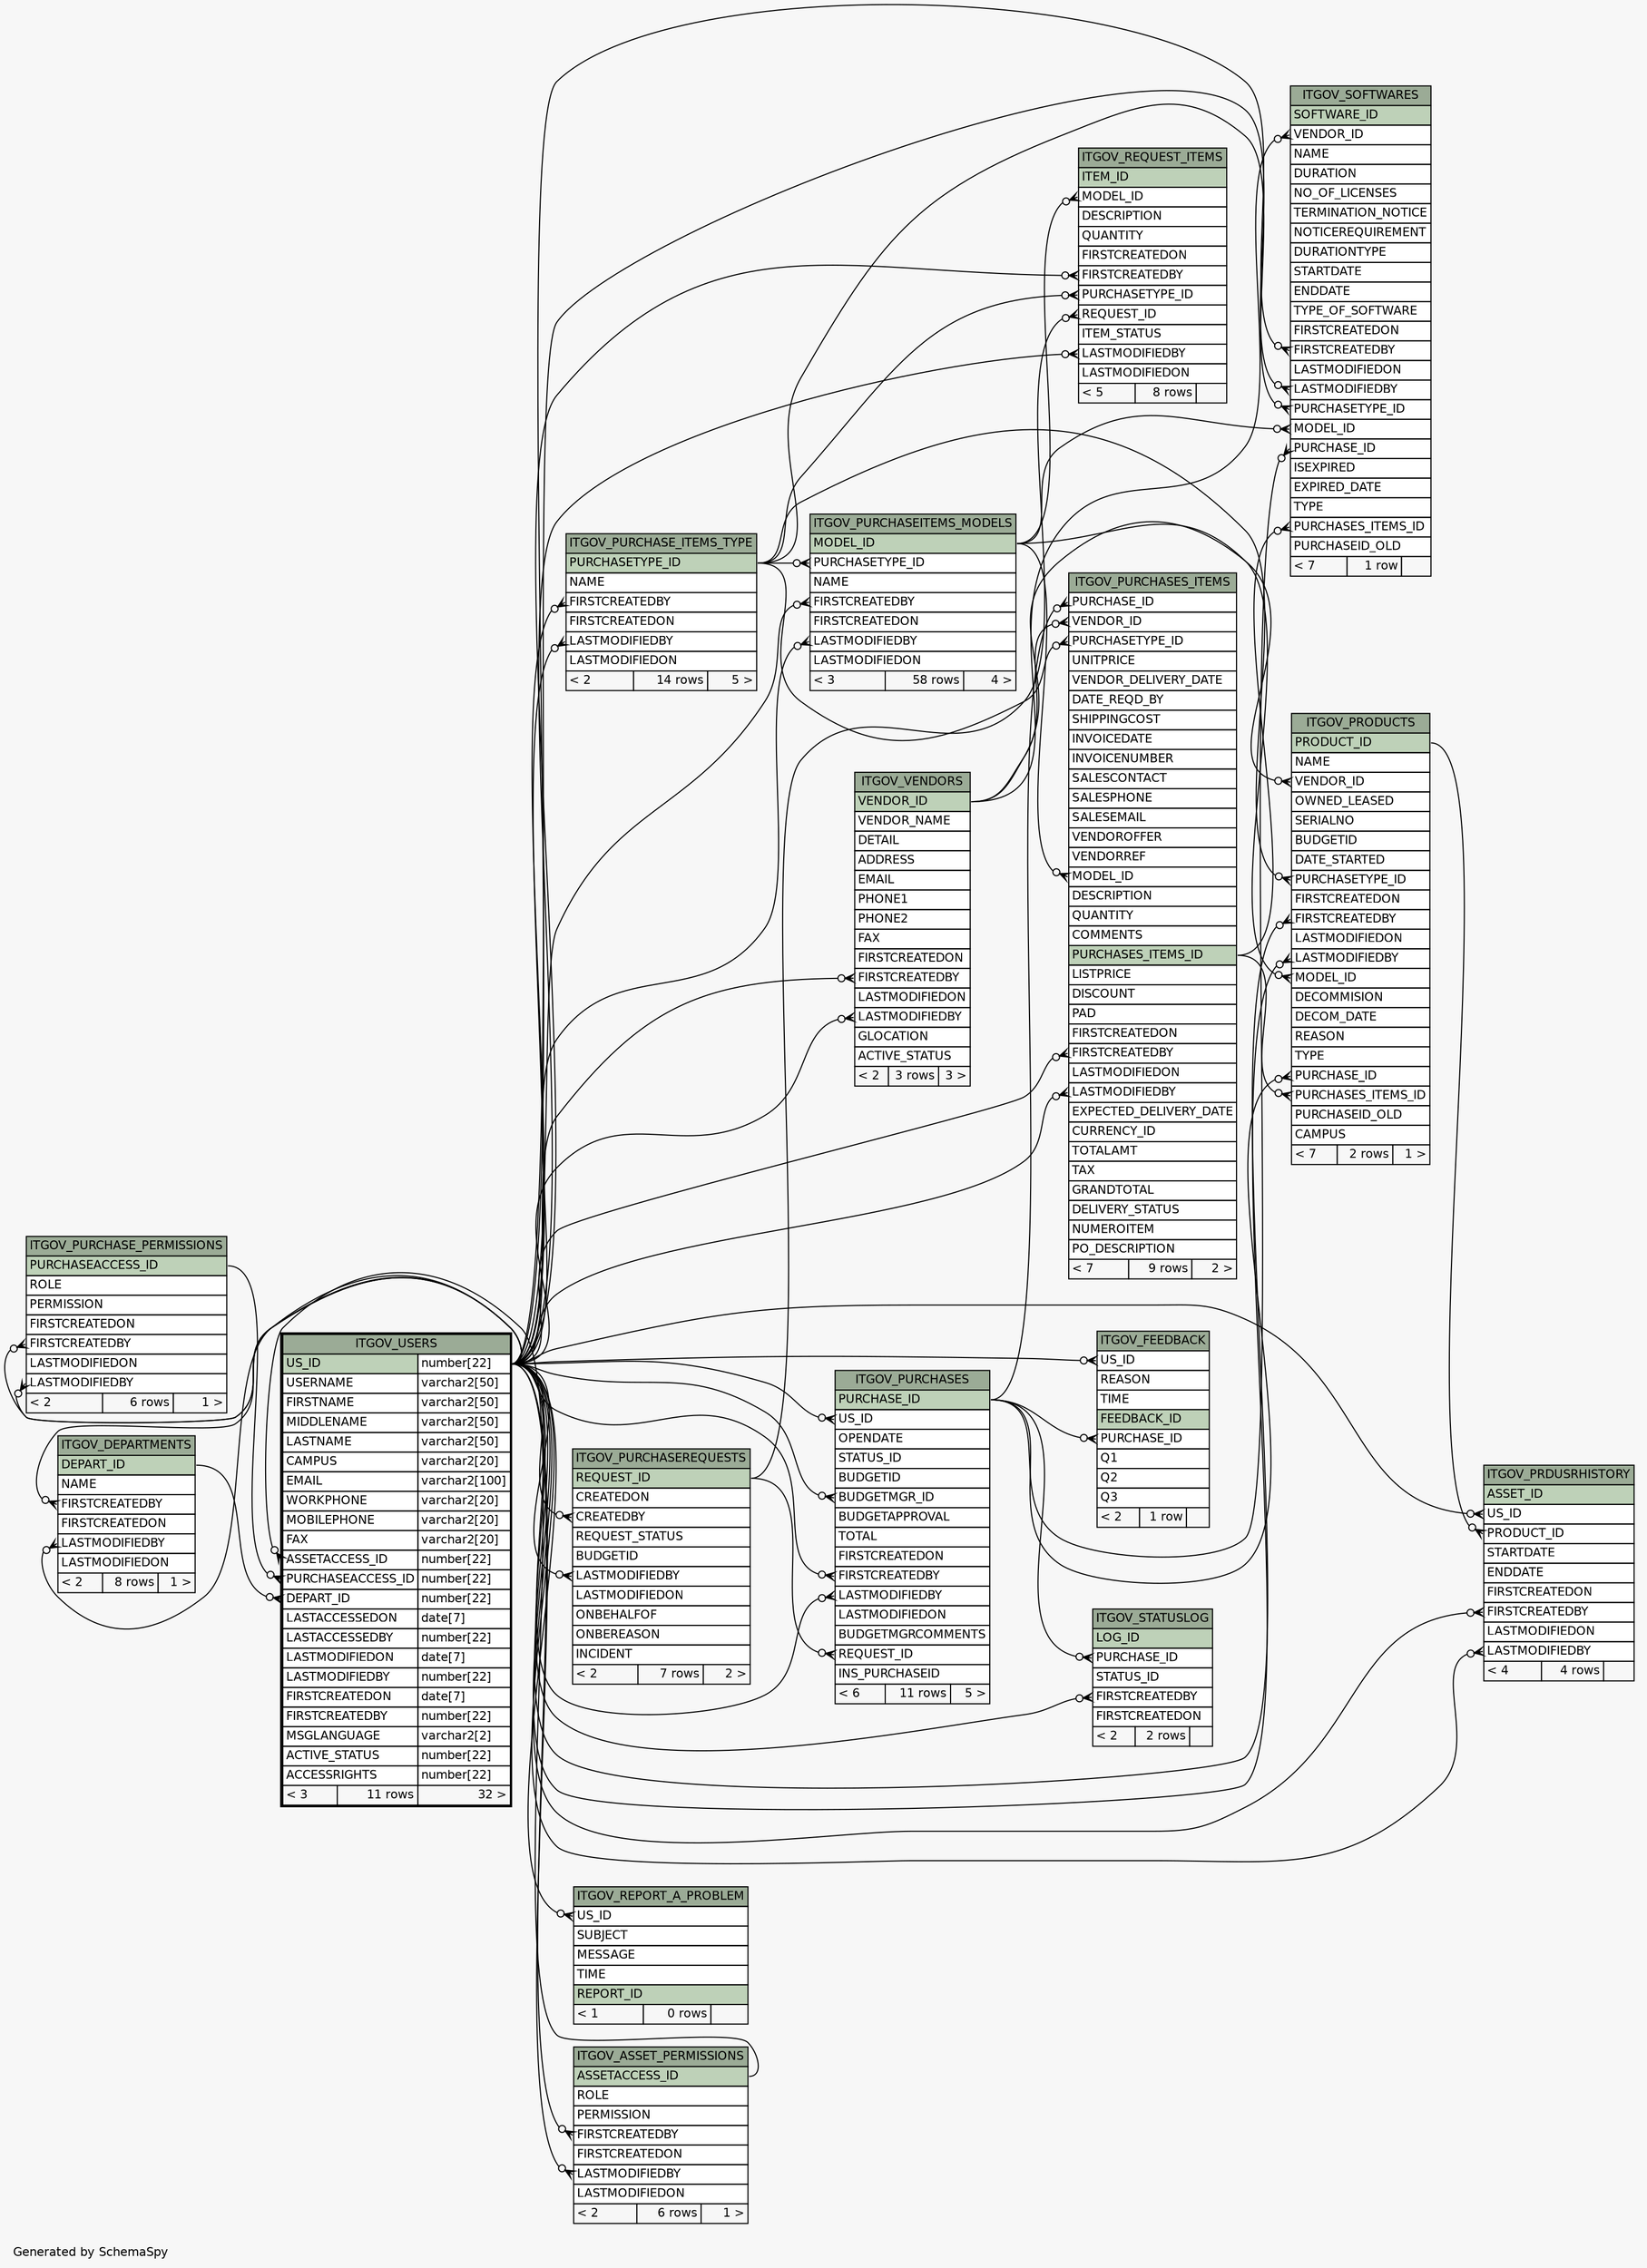 // dot 2.28.0 on Windows 7 6.1
// SchemaSpy rev 590
digraph "oneDegreeRelationshipsDiagram" {
  graph [
    rankdir="RL"
    bgcolor="#f7f7f7"
    label="\nGenerated by SchemaSpy"
    labeljust="l"
    nodesep="0.18"
    ranksep="0.46"
    fontname="Helvetica"
    fontsize="11"
  ];
  node [
    fontname="Helvetica"
    fontsize="11"
    shape="plaintext"
  ];
  edge [
    arrowsize="0.8"
  ];
  "ITGOV_ASSET_PERMISSIONS":"FIRSTCREATEDBY":w -> "ITGOV_USERS":"US_ID.type":e [arrowhead=none dir=back arrowtail=crowodot];
  "ITGOV_ASSET_PERMISSIONS":"LASTMODIFIEDBY":w -> "ITGOV_USERS":"US_ID.type":e [arrowhead=none dir=back arrowtail=crowodot];
  "ITGOV_DEPARTMENTS":"FIRSTCREATEDBY":w -> "ITGOV_USERS":"US_ID.type":e [arrowhead=none dir=back arrowtail=crowodot];
  "ITGOV_DEPARTMENTS":"LASTMODIFIEDBY":w -> "ITGOV_USERS":"US_ID.type":e [arrowhead=none dir=back arrowtail=crowodot];
  "ITGOV_FEEDBACK":"PURCHASE_ID":w -> "ITGOV_PURCHASES":"PURCHASE_ID":e [arrowhead=none dir=back arrowtail=crowodot];
  "ITGOV_FEEDBACK":"US_ID":w -> "ITGOV_USERS":"US_ID.type":e [arrowhead=none dir=back arrowtail=crowodot];
  "ITGOV_PRDUSRHISTORY":"FIRSTCREATEDBY":w -> "ITGOV_USERS":"US_ID.type":e [arrowhead=none dir=back arrowtail=crowodot];
  "ITGOV_PRDUSRHISTORY":"LASTMODIFIEDBY":w -> "ITGOV_USERS":"US_ID.type":e [arrowhead=none dir=back arrowtail=crowodot];
  "ITGOV_PRDUSRHISTORY":"PRODUCT_ID":w -> "ITGOV_PRODUCTS":"PRODUCT_ID":e [arrowhead=none dir=back arrowtail=crowodot];
  "ITGOV_PRDUSRHISTORY":"US_ID":w -> "ITGOV_USERS":"US_ID.type":e [arrowhead=none dir=back arrowtail=crowodot];
  "ITGOV_PRODUCTS":"FIRSTCREATEDBY":w -> "ITGOV_USERS":"US_ID.type":e [arrowhead=none dir=back arrowtail=crowodot];
  "ITGOV_PRODUCTS":"LASTMODIFIEDBY":w -> "ITGOV_USERS":"US_ID.type":e [arrowhead=none dir=back arrowtail=crowodot];
  "ITGOV_PRODUCTS":"MODEL_ID":w -> "ITGOV_PURCHASEITEMS_MODELS":"MODEL_ID":e [arrowhead=none dir=back arrowtail=crowodot];
  "ITGOV_PRODUCTS":"PURCHASE_ID":w -> "ITGOV_PURCHASES":"PURCHASE_ID":e [arrowhead=none dir=back arrowtail=crowodot];
  "ITGOV_PRODUCTS":"PURCHASES_ITEMS_ID":w -> "ITGOV_PURCHASES_ITEMS":"PURCHASES_ITEMS_ID":e [arrowhead=none dir=back arrowtail=crowodot];
  "ITGOV_PRODUCTS":"PURCHASETYPE_ID":w -> "ITGOV_PURCHASE_ITEMS_TYPE":"PURCHASETYPE_ID":e [arrowhead=none dir=back arrowtail=crowodot];
  "ITGOV_PRODUCTS":"VENDOR_ID":w -> "ITGOV_VENDORS":"VENDOR_ID":e [arrowhead=none dir=back arrowtail=crowodot];
  "ITGOV_PURCHASE_ITEMS_TYPE":"FIRSTCREATEDBY":w -> "ITGOV_USERS":"US_ID.type":e [arrowhead=none dir=back arrowtail=crowodot];
  "ITGOV_PURCHASE_ITEMS_TYPE":"LASTMODIFIEDBY":w -> "ITGOV_USERS":"US_ID.type":e [arrowhead=none dir=back arrowtail=crowodot];
  "ITGOV_PURCHASE_PERMISSIONS":"FIRSTCREATEDBY":w -> "ITGOV_USERS":"US_ID.type":e [arrowhead=none dir=back arrowtail=crowodot];
  "ITGOV_PURCHASE_PERMISSIONS":"LASTMODIFIEDBY":w -> "ITGOV_USERS":"US_ID.type":e [arrowhead=none dir=back arrowtail=crowodot];
  "ITGOV_PURCHASEITEMS_MODELS":"FIRSTCREATEDBY":w -> "ITGOV_USERS":"US_ID.type":e [arrowhead=none dir=back arrowtail=crowodot];
  "ITGOV_PURCHASEITEMS_MODELS":"LASTMODIFIEDBY":w -> "ITGOV_USERS":"US_ID.type":e [arrowhead=none dir=back arrowtail=crowodot];
  "ITGOV_PURCHASEITEMS_MODELS":"PURCHASETYPE_ID":w -> "ITGOV_PURCHASE_ITEMS_TYPE":"PURCHASETYPE_ID":e [arrowhead=none dir=back arrowtail=crowodot];
  "ITGOV_PURCHASEREQUESTS":"CREATEDBY":w -> "ITGOV_USERS":"US_ID.type":e [arrowhead=none dir=back arrowtail=crowodot];
  "ITGOV_PURCHASEREQUESTS":"LASTMODIFIEDBY":w -> "ITGOV_USERS":"US_ID.type":e [arrowhead=none dir=back arrowtail=crowodot];
  "ITGOV_PURCHASES":"BUDGETMGR_ID":w -> "ITGOV_USERS":"US_ID.type":e [arrowhead=none dir=back arrowtail=crowodot];
  "ITGOV_PURCHASES":"FIRSTCREATEDBY":w -> "ITGOV_USERS":"US_ID.type":e [arrowhead=none dir=back arrowtail=crowodot];
  "ITGOV_PURCHASES":"LASTMODIFIEDBY":w -> "ITGOV_USERS":"US_ID.type":e [arrowhead=none dir=back arrowtail=crowodot];
  "ITGOV_PURCHASES":"REQUEST_ID":w -> "ITGOV_PURCHASEREQUESTS":"REQUEST_ID":e [arrowhead=none dir=back arrowtail=crowodot];
  "ITGOV_PURCHASES":"US_ID":w -> "ITGOV_USERS":"US_ID.type":e [arrowhead=none dir=back arrowtail=crowodot];
  "ITGOV_PURCHASES_ITEMS":"FIRSTCREATEDBY":w -> "ITGOV_USERS":"US_ID.type":e [arrowhead=none dir=back arrowtail=crowodot];
  "ITGOV_PURCHASES_ITEMS":"LASTMODIFIEDBY":w -> "ITGOV_USERS":"US_ID.type":e [arrowhead=none dir=back arrowtail=crowodot];
  "ITGOV_PURCHASES_ITEMS":"MODEL_ID":w -> "ITGOV_PURCHASEITEMS_MODELS":"MODEL_ID":e [arrowhead=none dir=back arrowtail=crowodot];
  "ITGOV_PURCHASES_ITEMS":"PURCHASE_ID":w -> "ITGOV_PURCHASES":"PURCHASE_ID":e [arrowhead=none dir=back arrowtail=crowodot];
  "ITGOV_PURCHASES_ITEMS":"PURCHASETYPE_ID":w -> "ITGOV_PURCHASE_ITEMS_TYPE":"PURCHASETYPE_ID":e [arrowhead=none dir=back arrowtail=crowodot];
  "ITGOV_PURCHASES_ITEMS":"VENDOR_ID":w -> "ITGOV_VENDORS":"VENDOR_ID":e [arrowhead=none dir=back arrowtail=crowodot];
  "ITGOV_REPORT_A_PROBLEM":"US_ID":w -> "ITGOV_USERS":"US_ID.type":e [arrowhead=none dir=back arrowtail=crowodot];
  "ITGOV_REQUEST_ITEMS":"FIRSTCREATEDBY":w -> "ITGOV_USERS":"US_ID.type":e [arrowhead=none dir=back arrowtail=crowodot];
  "ITGOV_REQUEST_ITEMS":"LASTMODIFIEDBY":w -> "ITGOV_USERS":"US_ID.type":e [arrowhead=none dir=back arrowtail=crowodot];
  "ITGOV_REQUEST_ITEMS":"MODEL_ID":w -> "ITGOV_PURCHASEITEMS_MODELS":"MODEL_ID":e [arrowhead=none dir=back arrowtail=crowodot];
  "ITGOV_REQUEST_ITEMS":"PURCHASETYPE_ID":w -> "ITGOV_PURCHASE_ITEMS_TYPE":"PURCHASETYPE_ID":e [arrowhead=none dir=back arrowtail=crowodot];
  "ITGOV_REQUEST_ITEMS":"REQUEST_ID":w -> "ITGOV_PURCHASEREQUESTS":"REQUEST_ID":e [arrowhead=none dir=back arrowtail=crowodot];
  "ITGOV_SOFTWARES":"FIRSTCREATEDBY":w -> "ITGOV_USERS":"US_ID.type":e [arrowhead=none dir=back arrowtail=crowodot];
  "ITGOV_SOFTWARES":"LASTMODIFIEDBY":w -> "ITGOV_USERS":"US_ID.type":e [arrowhead=none dir=back arrowtail=crowodot];
  "ITGOV_SOFTWARES":"MODEL_ID":w -> "ITGOV_PURCHASEITEMS_MODELS":"MODEL_ID":e [arrowhead=none dir=back arrowtail=crowodot];
  "ITGOV_SOFTWARES":"PURCHASE_ID":w -> "ITGOV_PURCHASES":"PURCHASE_ID":e [arrowhead=none dir=back arrowtail=crowodot];
  "ITGOV_SOFTWARES":"PURCHASES_ITEMS_ID":w -> "ITGOV_PURCHASES_ITEMS":"PURCHASES_ITEMS_ID":e [arrowhead=none dir=back arrowtail=crowodot];
  "ITGOV_SOFTWARES":"PURCHASETYPE_ID":w -> "ITGOV_PURCHASE_ITEMS_TYPE":"PURCHASETYPE_ID":e [arrowhead=none dir=back arrowtail=crowodot];
  "ITGOV_SOFTWARES":"VENDOR_ID":w -> "ITGOV_VENDORS":"VENDOR_ID":e [arrowhead=none dir=back arrowtail=crowodot];
  "ITGOV_STATUSLOG":"FIRSTCREATEDBY":w -> "ITGOV_USERS":"US_ID.type":e [arrowhead=none dir=back arrowtail=crowodot];
  "ITGOV_STATUSLOG":"PURCHASE_ID":w -> "ITGOV_PURCHASES":"PURCHASE_ID":e [arrowhead=none dir=back arrowtail=crowodot];
  "ITGOV_USERS":"ASSETACCESS_ID":w -> "ITGOV_ASSET_PERMISSIONS":"ASSETACCESS_ID":e [arrowhead=none dir=back arrowtail=crowodot];
  "ITGOV_USERS":"DEPART_ID":w -> "ITGOV_DEPARTMENTS":"DEPART_ID":e [arrowhead=none dir=back arrowtail=crowodot];
  "ITGOV_USERS":"PURCHASEACCESS_ID":w -> "ITGOV_PURCHASE_PERMISSIONS":"PURCHASEACCESS_ID":e [arrowhead=none dir=back arrowtail=crowodot];
  "ITGOV_VENDORS":"FIRSTCREATEDBY":w -> "ITGOV_USERS":"US_ID.type":e [arrowhead=none dir=back arrowtail=crowodot];
  "ITGOV_VENDORS":"LASTMODIFIEDBY":w -> "ITGOV_USERS":"US_ID.type":e [arrowhead=none dir=back arrowtail=crowodot];
  "ITGOV_ASSET_PERMISSIONS" [
    label=<
    <TABLE BORDER="0" CELLBORDER="1" CELLSPACING="0" BGCOLOR="#ffffff">
      <TR><TD COLSPAN="3" BGCOLOR="#9bab96" ALIGN="CENTER">ITGOV_ASSET_PERMISSIONS</TD></TR>
      <TR><TD PORT="ASSETACCESS_ID" COLSPAN="3" BGCOLOR="#bed1b8" ALIGN="LEFT">ASSETACCESS_ID</TD></TR>
      <TR><TD PORT="ROLE" COLSPAN="3" ALIGN="LEFT">ROLE</TD></TR>
      <TR><TD PORT="PERMISSION" COLSPAN="3" ALIGN="LEFT">PERMISSION</TD></TR>
      <TR><TD PORT="FIRSTCREATEDBY" COLSPAN="3" ALIGN="LEFT">FIRSTCREATEDBY</TD></TR>
      <TR><TD PORT="FIRSTCREATEDON" COLSPAN="3" ALIGN="LEFT">FIRSTCREATEDON</TD></TR>
      <TR><TD PORT="LASTMODIFIEDBY" COLSPAN="3" ALIGN="LEFT">LASTMODIFIEDBY</TD></TR>
      <TR><TD PORT="LASTMODIFIEDON" COLSPAN="3" ALIGN="LEFT">LASTMODIFIEDON</TD></TR>
      <TR><TD ALIGN="LEFT" BGCOLOR="#f7f7f7">&lt; 2</TD><TD ALIGN="RIGHT" BGCOLOR="#f7f7f7">6 rows</TD><TD ALIGN="RIGHT" BGCOLOR="#f7f7f7">1 &gt;</TD></TR>
    </TABLE>>
    URL="ITGOV_ASSET_PERMISSIONS.html"
    tooltip="ITGOV_ASSET_PERMISSIONS"
  ];
  "ITGOV_DEPARTMENTS" [
    label=<
    <TABLE BORDER="0" CELLBORDER="1" CELLSPACING="0" BGCOLOR="#ffffff">
      <TR><TD COLSPAN="3" BGCOLOR="#9bab96" ALIGN="CENTER">ITGOV_DEPARTMENTS</TD></TR>
      <TR><TD PORT="DEPART_ID" COLSPAN="3" BGCOLOR="#bed1b8" ALIGN="LEFT">DEPART_ID</TD></TR>
      <TR><TD PORT="NAME" COLSPAN="3" ALIGN="LEFT">NAME</TD></TR>
      <TR><TD PORT="FIRSTCREATEDBY" COLSPAN="3" ALIGN="LEFT">FIRSTCREATEDBY</TD></TR>
      <TR><TD PORT="FIRSTCREATEDON" COLSPAN="3" ALIGN="LEFT">FIRSTCREATEDON</TD></TR>
      <TR><TD PORT="LASTMODIFIEDBY" COLSPAN="3" ALIGN="LEFT">LASTMODIFIEDBY</TD></TR>
      <TR><TD PORT="LASTMODIFIEDON" COLSPAN="3" ALIGN="LEFT">LASTMODIFIEDON</TD></TR>
      <TR><TD ALIGN="LEFT" BGCOLOR="#f7f7f7">&lt; 2</TD><TD ALIGN="RIGHT" BGCOLOR="#f7f7f7">8 rows</TD><TD ALIGN="RIGHT" BGCOLOR="#f7f7f7">1 &gt;</TD></TR>
    </TABLE>>
    URL="ITGOV_DEPARTMENTS.html"
    tooltip="ITGOV_DEPARTMENTS"
  ];
  "ITGOV_FEEDBACK" [
    label=<
    <TABLE BORDER="0" CELLBORDER="1" CELLSPACING="0" BGCOLOR="#ffffff">
      <TR><TD COLSPAN="3" BGCOLOR="#9bab96" ALIGN="CENTER">ITGOV_FEEDBACK</TD></TR>
      <TR><TD PORT="US_ID" COLSPAN="3" ALIGN="LEFT">US_ID</TD></TR>
      <TR><TD PORT="REASON" COLSPAN="3" ALIGN="LEFT">REASON</TD></TR>
      <TR><TD PORT="TIME" COLSPAN="3" ALIGN="LEFT">TIME</TD></TR>
      <TR><TD PORT="FEEDBACK_ID" COLSPAN="3" BGCOLOR="#bed1b8" ALIGN="LEFT">FEEDBACK_ID</TD></TR>
      <TR><TD PORT="PURCHASE_ID" COLSPAN="3" ALIGN="LEFT">PURCHASE_ID</TD></TR>
      <TR><TD PORT="Q1" COLSPAN="3" ALIGN="LEFT">Q1</TD></TR>
      <TR><TD PORT="Q2" COLSPAN="3" ALIGN="LEFT">Q2</TD></TR>
      <TR><TD PORT="Q3" COLSPAN="3" ALIGN="LEFT">Q3</TD></TR>
      <TR><TD ALIGN="LEFT" BGCOLOR="#f7f7f7">&lt; 2</TD><TD ALIGN="RIGHT" BGCOLOR="#f7f7f7">1 row</TD><TD ALIGN="RIGHT" BGCOLOR="#f7f7f7">  </TD></TR>
    </TABLE>>
    URL="ITGOV_FEEDBACK.html"
    tooltip="ITGOV_FEEDBACK"
  ];
  "ITGOV_PRDUSRHISTORY" [
    label=<
    <TABLE BORDER="0" CELLBORDER="1" CELLSPACING="0" BGCOLOR="#ffffff">
      <TR><TD COLSPAN="3" BGCOLOR="#9bab96" ALIGN="CENTER">ITGOV_PRDUSRHISTORY</TD></TR>
      <TR><TD PORT="ASSET_ID" COLSPAN="3" BGCOLOR="#bed1b8" ALIGN="LEFT">ASSET_ID</TD></TR>
      <TR><TD PORT="US_ID" COLSPAN="3" ALIGN="LEFT">US_ID</TD></TR>
      <TR><TD PORT="PRODUCT_ID" COLSPAN="3" ALIGN="LEFT">PRODUCT_ID</TD></TR>
      <TR><TD PORT="STARTDATE" COLSPAN="3" ALIGN="LEFT">STARTDATE</TD></TR>
      <TR><TD PORT="ENDDATE" COLSPAN="3" ALIGN="LEFT">ENDDATE</TD></TR>
      <TR><TD PORT="FIRSTCREATEDON" COLSPAN="3" ALIGN="LEFT">FIRSTCREATEDON</TD></TR>
      <TR><TD PORT="FIRSTCREATEDBY" COLSPAN="3" ALIGN="LEFT">FIRSTCREATEDBY</TD></TR>
      <TR><TD PORT="LASTMODIFIEDON" COLSPAN="3" ALIGN="LEFT">LASTMODIFIEDON</TD></TR>
      <TR><TD PORT="LASTMODIFIEDBY" COLSPAN="3" ALIGN="LEFT">LASTMODIFIEDBY</TD></TR>
      <TR><TD ALIGN="LEFT" BGCOLOR="#f7f7f7">&lt; 4</TD><TD ALIGN="RIGHT" BGCOLOR="#f7f7f7">4 rows</TD><TD ALIGN="RIGHT" BGCOLOR="#f7f7f7">  </TD></TR>
    </TABLE>>
    URL="ITGOV_PRDUSRHISTORY.html"
    tooltip="ITGOV_PRDUSRHISTORY"
  ];
  "ITGOV_PRODUCTS" [
    label=<
    <TABLE BORDER="0" CELLBORDER="1" CELLSPACING="0" BGCOLOR="#ffffff">
      <TR><TD COLSPAN="3" BGCOLOR="#9bab96" ALIGN="CENTER">ITGOV_PRODUCTS</TD></TR>
      <TR><TD PORT="PRODUCT_ID" COLSPAN="3" BGCOLOR="#bed1b8" ALIGN="LEFT">PRODUCT_ID</TD></TR>
      <TR><TD PORT="NAME" COLSPAN="3" ALIGN="LEFT">NAME</TD></TR>
      <TR><TD PORT="VENDOR_ID" COLSPAN="3" ALIGN="LEFT">VENDOR_ID</TD></TR>
      <TR><TD PORT="OWNED_LEASED" COLSPAN="3" ALIGN="LEFT">OWNED_LEASED</TD></TR>
      <TR><TD PORT="SERIALNO" COLSPAN="3" ALIGN="LEFT">SERIALNO</TD></TR>
      <TR><TD PORT="BUDGETID" COLSPAN="3" ALIGN="LEFT">BUDGETID</TD></TR>
      <TR><TD PORT="DATE_STARTED" COLSPAN="3" ALIGN="LEFT">DATE_STARTED</TD></TR>
      <TR><TD PORT="PURCHASETYPE_ID" COLSPAN="3" ALIGN="LEFT">PURCHASETYPE_ID</TD></TR>
      <TR><TD PORT="FIRSTCREATEDON" COLSPAN="3" ALIGN="LEFT">FIRSTCREATEDON</TD></TR>
      <TR><TD PORT="FIRSTCREATEDBY" COLSPAN="3" ALIGN="LEFT">FIRSTCREATEDBY</TD></TR>
      <TR><TD PORT="LASTMODIFIEDON" COLSPAN="3" ALIGN="LEFT">LASTMODIFIEDON</TD></TR>
      <TR><TD PORT="LASTMODIFIEDBY" COLSPAN="3" ALIGN="LEFT">LASTMODIFIEDBY</TD></TR>
      <TR><TD PORT="MODEL_ID" COLSPAN="3" ALIGN="LEFT">MODEL_ID</TD></TR>
      <TR><TD PORT="DECOMMISION" COLSPAN="3" ALIGN="LEFT">DECOMMISION</TD></TR>
      <TR><TD PORT="DECOM_DATE" COLSPAN="3" ALIGN="LEFT">DECOM_DATE</TD></TR>
      <TR><TD PORT="REASON" COLSPAN="3" ALIGN="LEFT">REASON</TD></TR>
      <TR><TD PORT="TYPE" COLSPAN="3" ALIGN="LEFT">TYPE</TD></TR>
      <TR><TD PORT="PURCHASE_ID" COLSPAN="3" ALIGN="LEFT">PURCHASE_ID</TD></TR>
      <TR><TD PORT="PURCHASES_ITEMS_ID" COLSPAN="3" ALIGN="LEFT">PURCHASES_ITEMS_ID</TD></TR>
      <TR><TD PORT="PURCHASEID_OLD" COLSPAN="3" ALIGN="LEFT">PURCHASEID_OLD</TD></TR>
      <TR><TD PORT="CAMPUS" COLSPAN="3" ALIGN="LEFT">CAMPUS</TD></TR>
      <TR><TD ALIGN="LEFT" BGCOLOR="#f7f7f7">&lt; 7</TD><TD ALIGN="RIGHT" BGCOLOR="#f7f7f7">2 rows</TD><TD ALIGN="RIGHT" BGCOLOR="#f7f7f7">1 &gt;</TD></TR>
    </TABLE>>
    URL="ITGOV_PRODUCTS.html"
    tooltip="ITGOV_PRODUCTS"
  ];
  "ITGOV_PURCHASE_ITEMS_TYPE" [
    label=<
    <TABLE BORDER="0" CELLBORDER="1" CELLSPACING="0" BGCOLOR="#ffffff">
      <TR><TD COLSPAN="3" BGCOLOR="#9bab96" ALIGN="CENTER">ITGOV_PURCHASE_ITEMS_TYPE</TD></TR>
      <TR><TD PORT="PURCHASETYPE_ID" COLSPAN="3" BGCOLOR="#bed1b8" ALIGN="LEFT">PURCHASETYPE_ID</TD></TR>
      <TR><TD PORT="NAME" COLSPAN="3" ALIGN="LEFT">NAME</TD></TR>
      <TR><TD PORT="FIRSTCREATEDBY" COLSPAN="3" ALIGN="LEFT">FIRSTCREATEDBY</TD></TR>
      <TR><TD PORT="FIRSTCREATEDON" COLSPAN="3" ALIGN="LEFT">FIRSTCREATEDON</TD></TR>
      <TR><TD PORT="LASTMODIFIEDBY" COLSPAN="3" ALIGN="LEFT">LASTMODIFIEDBY</TD></TR>
      <TR><TD PORT="LASTMODIFIEDON" COLSPAN="3" ALIGN="LEFT">LASTMODIFIEDON</TD></TR>
      <TR><TD ALIGN="LEFT" BGCOLOR="#f7f7f7">&lt; 2</TD><TD ALIGN="RIGHT" BGCOLOR="#f7f7f7">14 rows</TD><TD ALIGN="RIGHT" BGCOLOR="#f7f7f7">5 &gt;</TD></TR>
    </TABLE>>
    URL="ITGOV_PURCHASE_ITEMS_TYPE.html"
    tooltip="ITGOV_PURCHASE_ITEMS_TYPE"
  ];
  "ITGOV_PURCHASE_PERMISSIONS" [
    label=<
    <TABLE BORDER="0" CELLBORDER="1" CELLSPACING="0" BGCOLOR="#ffffff">
      <TR><TD COLSPAN="3" BGCOLOR="#9bab96" ALIGN="CENTER">ITGOV_PURCHASE_PERMISSIONS</TD></TR>
      <TR><TD PORT="PURCHASEACCESS_ID" COLSPAN="3" BGCOLOR="#bed1b8" ALIGN="LEFT">PURCHASEACCESS_ID</TD></TR>
      <TR><TD PORT="ROLE" COLSPAN="3" ALIGN="LEFT">ROLE</TD></TR>
      <TR><TD PORT="PERMISSION" COLSPAN="3" ALIGN="LEFT">PERMISSION</TD></TR>
      <TR><TD PORT="FIRSTCREATEDON" COLSPAN="3" ALIGN="LEFT">FIRSTCREATEDON</TD></TR>
      <TR><TD PORT="FIRSTCREATEDBY" COLSPAN="3" ALIGN="LEFT">FIRSTCREATEDBY</TD></TR>
      <TR><TD PORT="LASTMODIFIEDON" COLSPAN="3" ALIGN="LEFT">LASTMODIFIEDON</TD></TR>
      <TR><TD PORT="LASTMODIFIEDBY" COLSPAN="3" ALIGN="LEFT">LASTMODIFIEDBY</TD></TR>
      <TR><TD ALIGN="LEFT" BGCOLOR="#f7f7f7">&lt; 2</TD><TD ALIGN="RIGHT" BGCOLOR="#f7f7f7">6 rows</TD><TD ALIGN="RIGHT" BGCOLOR="#f7f7f7">1 &gt;</TD></TR>
    </TABLE>>
    URL="ITGOV_PURCHASE_PERMISSIONS.html"
    tooltip="ITGOV_PURCHASE_PERMISSIONS"
  ];
  "ITGOV_PURCHASEITEMS_MODELS" [
    label=<
    <TABLE BORDER="0" CELLBORDER="1" CELLSPACING="0" BGCOLOR="#ffffff">
      <TR><TD COLSPAN="3" BGCOLOR="#9bab96" ALIGN="CENTER">ITGOV_PURCHASEITEMS_MODELS</TD></TR>
      <TR><TD PORT="MODEL_ID" COLSPAN="3" BGCOLOR="#bed1b8" ALIGN="LEFT">MODEL_ID</TD></TR>
      <TR><TD PORT="PURCHASETYPE_ID" COLSPAN="3" ALIGN="LEFT">PURCHASETYPE_ID</TD></TR>
      <TR><TD PORT="NAME" COLSPAN="3" ALIGN="LEFT">NAME</TD></TR>
      <TR><TD PORT="FIRSTCREATEDBY" COLSPAN="3" ALIGN="LEFT">FIRSTCREATEDBY</TD></TR>
      <TR><TD PORT="FIRSTCREATEDON" COLSPAN="3" ALIGN="LEFT">FIRSTCREATEDON</TD></TR>
      <TR><TD PORT="LASTMODIFIEDBY" COLSPAN="3" ALIGN="LEFT">LASTMODIFIEDBY</TD></TR>
      <TR><TD PORT="LASTMODIFIEDON" COLSPAN="3" ALIGN="LEFT">LASTMODIFIEDON</TD></TR>
      <TR><TD ALIGN="LEFT" BGCOLOR="#f7f7f7">&lt; 3</TD><TD ALIGN="RIGHT" BGCOLOR="#f7f7f7">58 rows</TD><TD ALIGN="RIGHT" BGCOLOR="#f7f7f7">4 &gt;</TD></TR>
    </TABLE>>
    URL="ITGOV_PURCHASEITEMS_MODELS.html"
    tooltip="ITGOV_PURCHASEITEMS_MODELS"
  ];
  "ITGOV_PURCHASEREQUESTS" [
    label=<
    <TABLE BORDER="0" CELLBORDER="1" CELLSPACING="0" BGCOLOR="#ffffff">
      <TR><TD COLSPAN="3" BGCOLOR="#9bab96" ALIGN="CENTER">ITGOV_PURCHASEREQUESTS</TD></TR>
      <TR><TD PORT="REQUEST_ID" COLSPAN="3" BGCOLOR="#bed1b8" ALIGN="LEFT">REQUEST_ID</TD></TR>
      <TR><TD PORT="CREATEDON" COLSPAN="3" ALIGN="LEFT">CREATEDON</TD></TR>
      <TR><TD PORT="CREATEDBY" COLSPAN="3" ALIGN="LEFT">CREATEDBY</TD></TR>
      <TR><TD PORT="REQUEST_STATUS" COLSPAN="3" ALIGN="LEFT">REQUEST_STATUS</TD></TR>
      <TR><TD PORT="BUDGETID" COLSPAN="3" ALIGN="LEFT">BUDGETID</TD></TR>
      <TR><TD PORT="LASTMODIFIEDBY" COLSPAN="3" ALIGN="LEFT">LASTMODIFIEDBY</TD></TR>
      <TR><TD PORT="LASTMODIFIEDON" COLSPAN="3" ALIGN="LEFT">LASTMODIFIEDON</TD></TR>
      <TR><TD PORT="ONBEHALFOF" COLSPAN="3" ALIGN="LEFT">ONBEHALFOF</TD></TR>
      <TR><TD PORT="ONBEREASON" COLSPAN="3" ALIGN="LEFT">ONBEREASON</TD></TR>
      <TR><TD PORT="INCIDENT" COLSPAN="3" ALIGN="LEFT">INCIDENT</TD></TR>
      <TR><TD ALIGN="LEFT" BGCOLOR="#f7f7f7">&lt; 2</TD><TD ALIGN="RIGHT" BGCOLOR="#f7f7f7">7 rows</TD><TD ALIGN="RIGHT" BGCOLOR="#f7f7f7">2 &gt;</TD></TR>
    </TABLE>>
    URL="ITGOV_PURCHASEREQUESTS.html"
    tooltip="ITGOV_PURCHASEREQUESTS"
  ];
  "ITGOV_PURCHASES" [
    label=<
    <TABLE BORDER="0" CELLBORDER="1" CELLSPACING="0" BGCOLOR="#ffffff">
      <TR><TD COLSPAN="3" BGCOLOR="#9bab96" ALIGN="CENTER">ITGOV_PURCHASES</TD></TR>
      <TR><TD PORT="PURCHASE_ID" COLSPAN="3" BGCOLOR="#bed1b8" ALIGN="LEFT">PURCHASE_ID</TD></TR>
      <TR><TD PORT="US_ID" COLSPAN="3" ALIGN="LEFT">US_ID</TD></TR>
      <TR><TD PORT="OPENDATE" COLSPAN="3" ALIGN="LEFT">OPENDATE</TD></TR>
      <TR><TD PORT="STATUS_ID" COLSPAN="3" ALIGN="LEFT">STATUS_ID</TD></TR>
      <TR><TD PORT="BUDGETID" COLSPAN="3" ALIGN="LEFT">BUDGETID</TD></TR>
      <TR><TD PORT="BUDGETMGR_ID" COLSPAN="3" ALIGN="LEFT">BUDGETMGR_ID</TD></TR>
      <TR><TD PORT="BUDGETAPPROVAL" COLSPAN="3" ALIGN="LEFT">BUDGETAPPROVAL</TD></TR>
      <TR><TD PORT="TOTAL" COLSPAN="3" ALIGN="LEFT">TOTAL</TD></TR>
      <TR><TD PORT="FIRSTCREATEDON" COLSPAN="3" ALIGN="LEFT">FIRSTCREATEDON</TD></TR>
      <TR><TD PORT="FIRSTCREATEDBY" COLSPAN="3" ALIGN="LEFT">FIRSTCREATEDBY</TD></TR>
      <TR><TD PORT="LASTMODIFIEDBY" COLSPAN="3" ALIGN="LEFT">LASTMODIFIEDBY</TD></TR>
      <TR><TD PORT="LASTMODIFIEDON" COLSPAN="3" ALIGN="LEFT">LASTMODIFIEDON</TD></TR>
      <TR><TD PORT="BUDGETMGRCOMMENTS" COLSPAN="3" ALIGN="LEFT">BUDGETMGRCOMMENTS</TD></TR>
      <TR><TD PORT="REQUEST_ID" COLSPAN="3" ALIGN="LEFT">REQUEST_ID</TD></TR>
      <TR><TD PORT="INS_PURCHASEID" COLSPAN="3" ALIGN="LEFT">INS_PURCHASEID</TD></TR>
      <TR><TD ALIGN="LEFT" BGCOLOR="#f7f7f7">&lt; 6</TD><TD ALIGN="RIGHT" BGCOLOR="#f7f7f7">11 rows</TD><TD ALIGN="RIGHT" BGCOLOR="#f7f7f7">5 &gt;</TD></TR>
    </TABLE>>
    URL="ITGOV_PURCHASES.html"
    tooltip="ITGOV_PURCHASES"
  ];
  "ITGOV_PURCHASES_ITEMS" [
    label=<
    <TABLE BORDER="0" CELLBORDER="1" CELLSPACING="0" BGCOLOR="#ffffff">
      <TR><TD COLSPAN="3" BGCOLOR="#9bab96" ALIGN="CENTER">ITGOV_PURCHASES_ITEMS</TD></TR>
      <TR><TD PORT="PURCHASE_ID" COLSPAN="3" ALIGN="LEFT">PURCHASE_ID</TD></TR>
      <TR><TD PORT="VENDOR_ID" COLSPAN="3" ALIGN="LEFT">VENDOR_ID</TD></TR>
      <TR><TD PORT="PURCHASETYPE_ID" COLSPAN="3" ALIGN="LEFT">PURCHASETYPE_ID</TD></TR>
      <TR><TD PORT="UNITPRICE" COLSPAN="3" ALIGN="LEFT">UNITPRICE</TD></TR>
      <TR><TD PORT="VENDOR_DELIVERY_DATE" COLSPAN="3" ALIGN="LEFT">VENDOR_DELIVERY_DATE</TD></TR>
      <TR><TD PORT="DATE_REQD_BY" COLSPAN="3" ALIGN="LEFT">DATE_REQD_BY</TD></TR>
      <TR><TD PORT="SHIPPINGCOST" COLSPAN="3" ALIGN="LEFT">SHIPPINGCOST</TD></TR>
      <TR><TD PORT="INVOICEDATE" COLSPAN="3" ALIGN="LEFT">INVOICEDATE</TD></TR>
      <TR><TD PORT="INVOICENUMBER" COLSPAN="3" ALIGN="LEFT">INVOICENUMBER</TD></TR>
      <TR><TD PORT="SALESCONTACT" COLSPAN="3" ALIGN="LEFT">SALESCONTACT</TD></TR>
      <TR><TD PORT="SALESPHONE" COLSPAN="3" ALIGN="LEFT">SALESPHONE</TD></TR>
      <TR><TD PORT="SALESEMAIL" COLSPAN="3" ALIGN="LEFT">SALESEMAIL</TD></TR>
      <TR><TD PORT="VENDOROFFER" COLSPAN="3" ALIGN="LEFT">VENDOROFFER</TD></TR>
      <TR><TD PORT="VENDORREF" COLSPAN="3" ALIGN="LEFT">VENDORREF</TD></TR>
      <TR><TD PORT="MODEL_ID" COLSPAN="3" ALIGN="LEFT">MODEL_ID</TD></TR>
      <TR><TD PORT="DESCRIPTION" COLSPAN="3" ALIGN="LEFT">DESCRIPTION</TD></TR>
      <TR><TD PORT="QUANTITY" COLSPAN="3" ALIGN="LEFT">QUANTITY</TD></TR>
      <TR><TD PORT="COMMENTS" COLSPAN="3" ALIGN="LEFT">COMMENTS</TD></TR>
      <TR><TD PORT="PURCHASES_ITEMS_ID" COLSPAN="3" BGCOLOR="#bed1b8" ALIGN="LEFT">PURCHASES_ITEMS_ID</TD></TR>
      <TR><TD PORT="LISTPRICE" COLSPAN="3" ALIGN="LEFT">LISTPRICE</TD></TR>
      <TR><TD PORT="DISCOUNT" COLSPAN="3" ALIGN="LEFT">DISCOUNT</TD></TR>
      <TR><TD PORT="PAD" COLSPAN="3" ALIGN="LEFT">PAD</TD></TR>
      <TR><TD PORT="FIRSTCREATEDON" COLSPAN="3" ALIGN="LEFT">FIRSTCREATEDON</TD></TR>
      <TR><TD PORT="FIRSTCREATEDBY" COLSPAN="3" ALIGN="LEFT">FIRSTCREATEDBY</TD></TR>
      <TR><TD PORT="LASTMODIFIEDON" COLSPAN="3" ALIGN="LEFT">LASTMODIFIEDON</TD></TR>
      <TR><TD PORT="LASTMODIFIEDBY" COLSPAN="3" ALIGN="LEFT">LASTMODIFIEDBY</TD></TR>
      <TR><TD PORT="EXPECTED_DELIVERY_DATE" COLSPAN="3" ALIGN="LEFT">EXPECTED_DELIVERY_DATE</TD></TR>
      <TR><TD PORT="CURRENCY_ID" COLSPAN="3" ALIGN="LEFT">CURRENCY_ID</TD></TR>
      <TR><TD PORT="TOTALAMT" COLSPAN="3" ALIGN="LEFT">TOTALAMT</TD></TR>
      <TR><TD PORT="TAX" COLSPAN="3" ALIGN="LEFT">TAX</TD></TR>
      <TR><TD PORT="GRANDTOTAL" COLSPAN="3" ALIGN="LEFT">GRANDTOTAL</TD></TR>
      <TR><TD PORT="DELIVERY_STATUS" COLSPAN="3" ALIGN="LEFT">DELIVERY_STATUS</TD></TR>
      <TR><TD PORT="NUMEROITEM" COLSPAN="3" ALIGN="LEFT">NUMEROITEM</TD></TR>
      <TR><TD PORT="PO_DESCRIPTION" COLSPAN="3" ALIGN="LEFT">PO_DESCRIPTION</TD></TR>
      <TR><TD ALIGN="LEFT" BGCOLOR="#f7f7f7">&lt; 7</TD><TD ALIGN="RIGHT" BGCOLOR="#f7f7f7">9 rows</TD><TD ALIGN="RIGHT" BGCOLOR="#f7f7f7">2 &gt;</TD></TR>
    </TABLE>>
    URL="ITGOV_PURCHASES_ITEMS.html"
    tooltip="ITGOV_PURCHASES_ITEMS"
  ];
  "ITGOV_REPORT_A_PROBLEM" [
    label=<
    <TABLE BORDER="0" CELLBORDER="1" CELLSPACING="0" BGCOLOR="#ffffff">
      <TR><TD COLSPAN="3" BGCOLOR="#9bab96" ALIGN="CENTER">ITGOV_REPORT_A_PROBLEM</TD></TR>
      <TR><TD PORT="US_ID" COLSPAN="3" ALIGN="LEFT">US_ID</TD></TR>
      <TR><TD PORT="SUBJECT" COLSPAN="3" ALIGN="LEFT">SUBJECT</TD></TR>
      <TR><TD PORT="MESSAGE" COLSPAN="3" ALIGN="LEFT">MESSAGE</TD></TR>
      <TR><TD PORT="TIME" COLSPAN="3" ALIGN="LEFT">TIME</TD></TR>
      <TR><TD PORT="REPORT_ID" COLSPAN="3" BGCOLOR="#bed1b8" ALIGN="LEFT">REPORT_ID</TD></TR>
      <TR><TD ALIGN="LEFT" BGCOLOR="#f7f7f7">&lt; 1</TD><TD ALIGN="RIGHT" BGCOLOR="#f7f7f7">0 rows</TD><TD ALIGN="RIGHT" BGCOLOR="#f7f7f7">  </TD></TR>
    </TABLE>>
    URL="ITGOV_REPORT_A_PROBLEM.html"
    tooltip="ITGOV_REPORT_A_PROBLEM"
  ];
  "ITGOV_REQUEST_ITEMS" [
    label=<
    <TABLE BORDER="0" CELLBORDER="1" CELLSPACING="0" BGCOLOR="#ffffff">
      <TR><TD COLSPAN="3" BGCOLOR="#9bab96" ALIGN="CENTER">ITGOV_REQUEST_ITEMS</TD></TR>
      <TR><TD PORT="ITEM_ID" COLSPAN="3" BGCOLOR="#bed1b8" ALIGN="LEFT">ITEM_ID</TD></TR>
      <TR><TD PORT="MODEL_ID" COLSPAN="3" ALIGN="LEFT">MODEL_ID</TD></TR>
      <TR><TD PORT="DESCRIPTION" COLSPAN="3" ALIGN="LEFT">DESCRIPTION</TD></TR>
      <TR><TD PORT="QUANTITY" COLSPAN="3" ALIGN="LEFT">QUANTITY</TD></TR>
      <TR><TD PORT="FIRSTCREATEDON" COLSPAN="3" ALIGN="LEFT">FIRSTCREATEDON</TD></TR>
      <TR><TD PORT="FIRSTCREATEDBY" COLSPAN="3" ALIGN="LEFT">FIRSTCREATEDBY</TD></TR>
      <TR><TD PORT="PURCHASETYPE_ID" COLSPAN="3" ALIGN="LEFT">PURCHASETYPE_ID</TD></TR>
      <TR><TD PORT="REQUEST_ID" COLSPAN="3" ALIGN="LEFT">REQUEST_ID</TD></TR>
      <TR><TD PORT="ITEM_STATUS" COLSPAN="3" ALIGN="LEFT">ITEM_STATUS</TD></TR>
      <TR><TD PORT="LASTMODIFIEDBY" COLSPAN="3" ALIGN="LEFT">LASTMODIFIEDBY</TD></TR>
      <TR><TD PORT="LASTMODIFIEDON" COLSPAN="3" ALIGN="LEFT">LASTMODIFIEDON</TD></TR>
      <TR><TD ALIGN="LEFT" BGCOLOR="#f7f7f7">&lt; 5</TD><TD ALIGN="RIGHT" BGCOLOR="#f7f7f7">8 rows</TD><TD ALIGN="RIGHT" BGCOLOR="#f7f7f7">  </TD></TR>
    </TABLE>>
    URL="ITGOV_REQUEST_ITEMS.html"
    tooltip="ITGOV_REQUEST_ITEMS"
  ];
  "ITGOV_SOFTWARES" [
    label=<
    <TABLE BORDER="0" CELLBORDER="1" CELLSPACING="0" BGCOLOR="#ffffff">
      <TR><TD COLSPAN="3" BGCOLOR="#9bab96" ALIGN="CENTER">ITGOV_SOFTWARES</TD></TR>
      <TR><TD PORT="SOFTWARE_ID" COLSPAN="3" BGCOLOR="#bed1b8" ALIGN="LEFT">SOFTWARE_ID</TD></TR>
      <TR><TD PORT="VENDOR_ID" COLSPAN="3" ALIGN="LEFT">VENDOR_ID</TD></TR>
      <TR><TD PORT="NAME" COLSPAN="3" ALIGN="LEFT">NAME</TD></TR>
      <TR><TD PORT="DURATION" COLSPAN="3" ALIGN="LEFT">DURATION</TD></TR>
      <TR><TD PORT="NO_OF_LICENSES" COLSPAN="3" ALIGN="LEFT">NO_OF_LICENSES</TD></TR>
      <TR><TD PORT="TERMINATION_NOTICE" COLSPAN="3" ALIGN="LEFT">TERMINATION_NOTICE</TD></TR>
      <TR><TD PORT="NOTICEREQUIREMENT" COLSPAN="3" ALIGN="LEFT">NOTICEREQUIREMENT</TD></TR>
      <TR><TD PORT="DURATIONTYPE" COLSPAN="3" ALIGN="LEFT">DURATIONTYPE</TD></TR>
      <TR><TD PORT="STARTDATE" COLSPAN="3" ALIGN="LEFT">STARTDATE</TD></TR>
      <TR><TD PORT="ENDDATE" COLSPAN="3" ALIGN="LEFT">ENDDATE</TD></TR>
      <TR><TD PORT="TYPE_OF_SOFTWARE" COLSPAN="3" ALIGN="LEFT">TYPE_OF_SOFTWARE</TD></TR>
      <TR><TD PORT="FIRSTCREATEDON" COLSPAN="3" ALIGN="LEFT">FIRSTCREATEDON</TD></TR>
      <TR><TD PORT="FIRSTCREATEDBY" COLSPAN="3" ALIGN="LEFT">FIRSTCREATEDBY</TD></TR>
      <TR><TD PORT="LASTMODIFIEDON" COLSPAN="3" ALIGN="LEFT">LASTMODIFIEDON</TD></TR>
      <TR><TD PORT="LASTMODIFIEDBY" COLSPAN="3" ALIGN="LEFT">LASTMODIFIEDBY</TD></TR>
      <TR><TD PORT="PURCHASETYPE_ID" COLSPAN="3" ALIGN="LEFT">PURCHASETYPE_ID</TD></TR>
      <TR><TD PORT="MODEL_ID" COLSPAN="3" ALIGN="LEFT">MODEL_ID</TD></TR>
      <TR><TD PORT="PURCHASE_ID" COLSPAN="3" ALIGN="LEFT">PURCHASE_ID</TD></TR>
      <TR><TD PORT="ISEXPIRED" COLSPAN="3" ALIGN="LEFT">ISEXPIRED</TD></TR>
      <TR><TD PORT="EXPIRED_DATE" COLSPAN="3" ALIGN="LEFT">EXPIRED_DATE</TD></TR>
      <TR><TD PORT="TYPE" COLSPAN="3" ALIGN="LEFT">TYPE</TD></TR>
      <TR><TD PORT="PURCHASES_ITEMS_ID" COLSPAN="3" ALIGN="LEFT">PURCHASES_ITEMS_ID</TD></TR>
      <TR><TD PORT="PURCHASEID_OLD" COLSPAN="3" ALIGN="LEFT">PURCHASEID_OLD</TD></TR>
      <TR><TD ALIGN="LEFT" BGCOLOR="#f7f7f7">&lt; 7</TD><TD ALIGN="RIGHT" BGCOLOR="#f7f7f7">1 row</TD><TD ALIGN="RIGHT" BGCOLOR="#f7f7f7">  </TD></TR>
    </TABLE>>
    URL="ITGOV_SOFTWARES.html"
    tooltip="ITGOV_SOFTWARES"
  ];
  "ITGOV_STATUSLOG" [
    label=<
    <TABLE BORDER="0" CELLBORDER="1" CELLSPACING="0" BGCOLOR="#ffffff">
      <TR><TD COLSPAN="3" BGCOLOR="#9bab96" ALIGN="CENTER">ITGOV_STATUSLOG</TD></TR>
      <TR><TD PORT="LOG_ID" COLSPAN="3" BGCOLOR="#bed1b8" ALIGN="LEFT">LOG_ID</TD></TR>
      <TR><TD PORT="PURCHASE_ID" COLSPAN="3" ALIGN="LEFT">PURCHASE_ID</TD></TR>
      <TR><TD PORT="STATUS_ID" COLSPAN="3" ALIGN="LEFT">STATUS_ID</TD></TR>
      <TR><TD PORT="FIRSTCREATEDBY" COLSPAN="3" ALIGN="LEFT">FIRSTCREATEDBY</TD></TR>
      <TR><TD PORT="FIRSTCREATEDON" COLSPAN="3" ALIGN="LEFT">FIRSTCREATEDON</TD></TR>
      <TR><TD ALIGN="LEFT" BGCOLOR="#f7f7f7">&lt; 2</TD><TD ALIGN="RIGHT" BGCOLOR="#f7f7f7">2 rows</TD><TD ALIGN="RIGHT" BGCOLOR="#f7f7f7">  </TD></TR>
    </TABLE>>
    URL="ITGOV_STATUSLOG.html"
    tooltip="ITGOV_STATUSLOG"
  ];
  "ITGOV_USERS" [
    label=<
    <TABLE BORDER="2" CELLBORDER="1" CELLSPACING="0" BGCOLOR="#ffffff">
      <TR><TD COLSPAN="3" BGCOLOR="#9bab96" ALIGN="CENTER">ITGOV_USERS</TD></TR>
      <TR><TD PORT="US_ID" COLSPAN="2" BGCOLOR="#bed1b8" ALIGN="LEFT">US_ID</TD><TD PORT="US_ID.type" ALIGN="LEFT">number[22]</TD></TR>
      <TR><TD PORT="USERNAME" COLSPAN="2" ALIGN="LEFT">USERNAME</TD><TD PORT="USERNAME.type" ALIGN="LEFT">varchar2[50]</TD></TR>
      <TR><TD PORT="FIRSTNAME" COLSPAN="2" ALIGN="LEFT">FIRSTNAME</TD><TD PORT="FIRSTNAME.type" ALIGN="LEFT">varchar2[50]</TD></TR>
      <TR><TD PORT="MIDDLENAME" COLSPAN="2" ALIGN="LEFT">MIDDLENAME</TD><TD PORT="MIDDLENAME.type" ALIGN="LEFT">varchar2[50]</TD></TR>
      <TR><TD PORT="LASTNAME" COLSPAN="2" ALIGN="LEFT">LASTNAME</TD><TD PORT="LASTNAME.type" ALIGN="LEFT">varchar2[50]</TD></TR>
      <TR><TD PORT="CAMPUS" COLSPAN="2" ALIGN="LEFT">CAMPUS</TD><TD PORT="CAMPUS.type" ALIGN="LEFT">varchar2[20]</TD></TR>
      <TR><TD PORT="EMAIL" COLSPAN="2" ALIGN="LEFT">EMAIL</TD><TD PORT="EMAIL.type" ALIGN="LEFT">varchar2[100]</TD></TR>
      <TR><TD PORT="WORKPHONE" COLSPAN="2" ALIGN="LEFT">WORKPHONE</TD><TD PORT="WORKPHONE.type" ALIGN="LEFT">varchar2[20]</TD></TR>
      <TR><TD PORT="MOBILEPHONE" COLSPAN="2" ALIGN="LEFT">MOBILEPHONE</TD><TD PORT="MOBILEPHONE.type" ALIGN="LEFT">varchar2[20]</TD></TR>
      <TR><TD PORT="FAX" COLSPAN="2" ALIGN="LEFT">FAX</TD><TD PORT="FAX.type" ALIGN="LEFT">varchar2[20]</TD></TR>
      <TR><TD PORT="ASSETACCESS_ID" COLSPAN="2" ALIGN="LEFT">ASSETACCESS_ID</TD><TD PORT="ASSETACCESS_ID.type" ALIGN="LEFT">number[22]</TD></TR>
      <TR><TD PORT="PURCHASEACCESS_ID" COLSPAN="2" ALIGN="LEFT">PURCHASEACCESS_ID</TD><TD PORT="PURCHASEACCESS_ID.type" ALIGN="LEFT">number[22]</TD></TR>
      <TR><TD PORT="DEPART_ID" COLSPAN="2" ALIGN="LEFT">DEPART_ID</TD><TD PORT="DEPART_ID.type" ALIGN="LEFT">number[22]</TD></TR>
      <TR><TD PORT="LASTACCESSEDON" COLSPAN="2" ALIGN="LEFT">LASTACCESSEDON</TD><TD PORT="LASTACCESSEDON.type" ALIGN="LEFT">date[7]</TD></TR>
      <TR><TD PORT="LASTACCESSEDBY" COLSPAN="2" ALIGN="LEFT">LASTACCESSEDBY</TD><TD PORT="LASTACCESSEDBY.type" ALIGN="LEFT">number[22]</TD></TR>
      <TR><TD PORT="LASTMODIFIEDON" COLSPAN="2" ALIGN="LEFT">LASTMODIFIEDON</TD><TD PORT="LASTMODIFIEDON.type" ALIGN="LEFT">date[7]</TD></TR>
      <TR><TD PORT="LASTMODIFIEDBY" COLSPAN="2" ALIGN="LEFT">LASTMODIFIEDBY</TD><TD PORT="LASTMODIFIEDBY.type" ALIGN="LEFT">number[22]</TD></TR>
      <TR><TD PORT="FIRSTCREATEDON" COLSPAN="2" ALIGN="LEFT">FIRSTCREATEDON</TD><TD PORT="FIRSTCREATEDON.type" ALIGN="LEFT">date[7]</TD></TR>
      <TR><TD PORT="FIRSTCREATEDBY" COLSPAN="2" ALIGN="LEFT">FIRSTCREATEDBY</TD><TD PORT="FIRSTCREATEDBY.type" ALIGN="LEFT">number[22]</TD></TR>
      <TR><TD PORT="MSGLANGUAGE" COLSPAN="2" ALIGN="LEFT">MSGLANGUAGE</TD><TD PORT="MSGLANGUAGE.type" ALIGN="LEFT">varchar2[2]</TD></TR>
      <TR><TD PORT="ACTIVE_STATUS" COLSPAN="2" ALIGN="LEFT">ACTIVE_STATUS</TD><TD PORT="ACTIVE_STATUS.type" ALIGN="LEFT">number[22]</TD></TR>
      <TR><TD PORT="ACCESSRIGHTS" COLSPAN="2" ALIGN="LEFT">ACCESSRIGHTS</TD><TD PORT="ACCESSRIGHTS.type" ALIGN="LEFT">number[22]</TD></TR>
      <TR><TD ALIGN="LEFT" BGCOLOR="#f7f7f7">&lt; 3</TD><TD ALIGN="RIGHT" BGCOLOR="#f7f7f7">11 rows</TD><TD ALIGN="RIGHT" BGCOLOR="#f7f7f7">32 &gt;</TD></TR>
    </TABLE>>
    URL="ITGOV_USERS.html"
    tooltip="ITGOV_USERS"
  ];
  "ITGOV_VENDORS" [
    label=<
    <TABLE BORDER="0" CELLBORDER="1" CELLSPACING="0" BGCOLOR="#ffffff">
      <TR><TD COLSPAN="3" BGCOLOR="#9bab96" ALIGN="CENTER">ITGOV_VENDORS</TD></TR>
      <TR><TD PORT="VENDOR_ID" COLSPAN="3" BGCOLOR="#bed1b8" ALIGN="LEFT">VENDOR_ID</TD></TR>
      <TR><TD PORT="VENDOR_NAME" COLSPAN="3" ALIGN="LEFT">VENDOR_NAME</TD></TR>
      <TR><TD PORT="DETAIL" COLSPAN="3" ALIGN="LEFT">DETAIL</TD></TR>
      <TR><TD PORT="ADDRESS" COLSPAN="3" ALIGN="LEFT">ADDRESS</TD></TR>
      <TR><TD PORT="EMAIL" COLSPAN="3" ALIGN="LEFT">EMAIL</TD></TR>
      <TR><TD PORT="PHONE1" COLSPAN="3" ALIGN="LEFT">PHONE1</TD></TR>
      <TR><TD PORT="PHONE2" COLSPAN="3" ALIGN="LEFT">PHONE2</TD></TR>
      <TR><TD PORT="FAX" COLSPAN="3" ALIGN="LEFT">FAX</TD></TR>
      <TR><TD PORT="FIRSTCREATEDON" COLSPAN="3" ALIGN="LEFT">FIRSTCREATEDON</TD></TR>
      <TR><TD PORT="FIRSTCREATEDBY" COLSPAN="3" ALIGN="LEFT">FIRSTCREATEDBY</TD></TR>
      <TR><TD PORT="LASTMODIFIEDON" COLSPAN="3" ALIGN="LEFT">LASTMODIFIEDON</TD></TR>
      <TR><TD PORT="LASTMODIFIEDBY" COLSPAN="3" ALIGN="LEFT">LASTMODIFIEDBY</TD></TR>
      <TR><TD PORT="GLOCATION" COLSPAN="3" ALIGN="LEFT">GLOCATION</TD></TR>
      <TR><TD PORT="ACTIVE_STATUS" COLSPAN="3" ALIGN="LEFT">ACTIVE_STATUS</TD></TR>
      <TR><TD ALIGN="LEFT" BGCOLOR="#f7f7f7">&lt; 2</TD><TD ALIGN="RIGHT" BGCOLOR="#f7f7f7">3 rows</TD><TD ALIGN="RIGHT" BGCOLOR="#f7f7f7">3 &gt;</TD></TR>
    </TABLE>>
    URL="ITGOV_VENDORS.html"
    tooltip="ITGOV_VENDORS"
  ];
}
